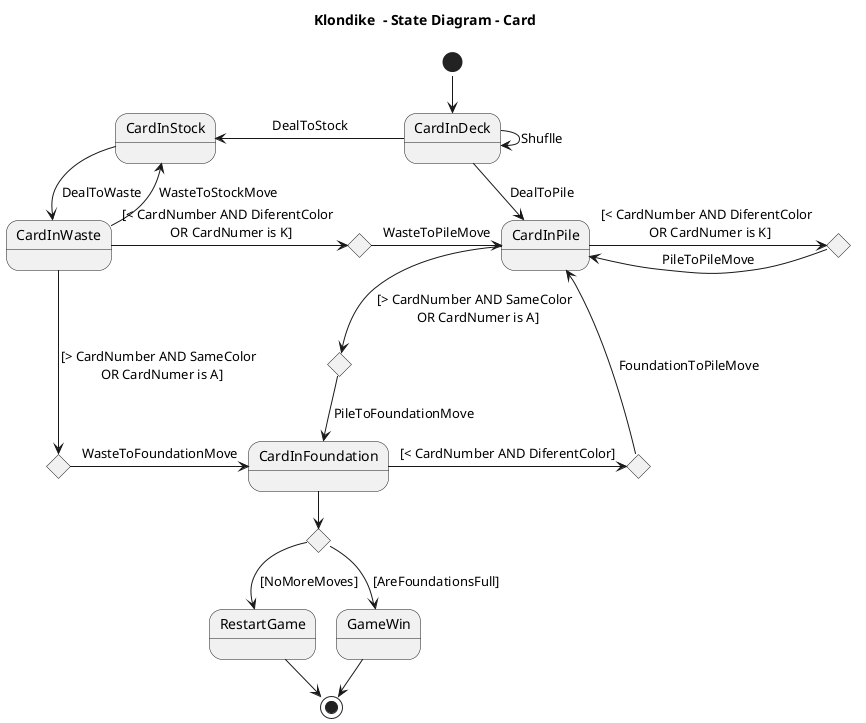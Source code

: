 @startuml StateDiagram
title Klondike  - State Diagram - Card
!pragma layout smetana

state CardInDeck
state CardInPile
state CardInStock
state CardInWaste
state CardInFoundation
state GameFinal <<choice>>
state RestartGame
state GameWin
state PPDecision <<choice>>
state PFDecision <<choice>>
state FPDecision <<choice>>
state WPDecision <<choice>>
state WFDecision <<choice>>

[*] -down-> CardInDeck
CardInDeck --> CardInDeck: Shuflle
CardInDeck -left-> CardInStock: DealToStock
CardInDeck -down-> CardInPile: DealToPile


CardInStock -down-> CardInWaste: DealToWaste
CardInWaste -up-> CardInStock: WasteToStockMove

CardInWaste -right-> WPDecision: [< CardNumber AND DiferentColor \n OR CardNumer is K]
CardInWaste -down--> WFDecision:[> CardNumber AND SameColor \n OR CardNumer is A]
WPDecision -right-> CardInPile: WasteToPileMove


CardInPile -down-> PFDecision: [> CardNumber AND SameColor \n OR CardNumer is A]
PFDecision -down-> CardInFoundation: PileToFoundationMove

CardInPile -right-> PPDecision: [< CardNumber AND DiferentColor \n OR CardNumer is K]
PPDecision -left-> CardInPile: PileToPileMove
' ' PFDecision --> CardInPile
' ' WFDecision --> CardInFoundation

WFDecision -right-> CardInFoundation: WasteToFoundationMove
CardInFoundation -right-> FPDecision: [< CardNumber AND DiferentColor]
FPDecision -up-> CardInPile: FoundationToPileMove





CardInFoundation -down-> GameFinal
GameFinal --> RestartGame: [NoMoreMoves]
GameFinal --> GameWin: [AreFoundationsFull]

RestartGame --> [*]
GameWin --> [*]

@enduml
